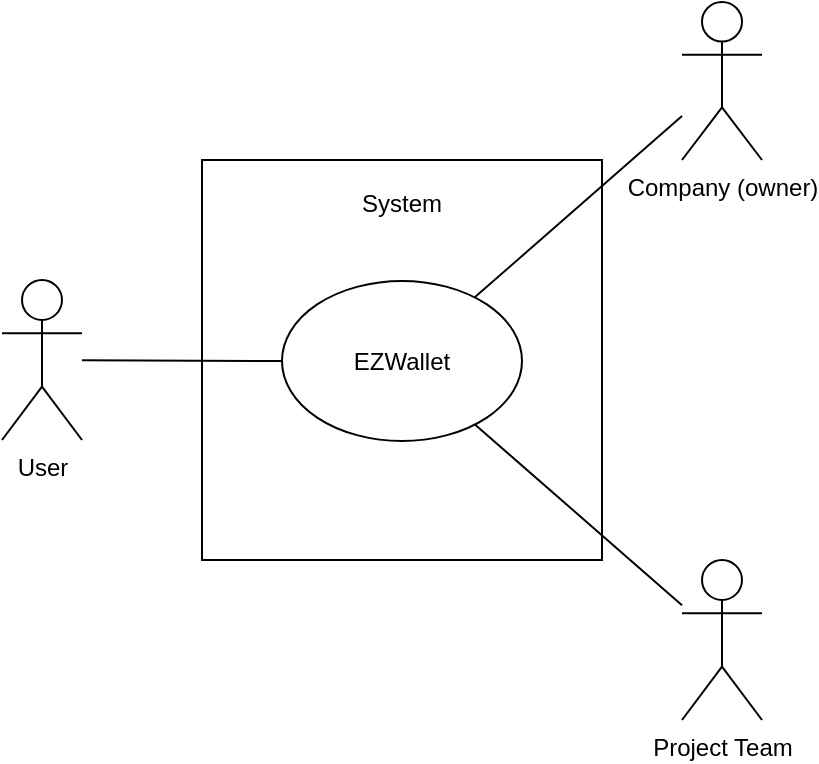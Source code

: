 <mxfile version="21.2.1" type="device">
  <diagram name="Page-1" id="JkOY-Y6atQ1Dks83tEjW">
    <mxGraphModel dx="1434" dy="836" grid="1" gridSize="10" guides="1" tooltips="1" connect="1" arrows="1" fold="1" page="1" pageScale="1" pageWidth="850" pageHeight="1100" math="0" shadow="0">
      <root>
        <mxCell id="0" />
        <mxCell id="1" parent="0" />
        <mxCell id="MQnFgObsQuoQ8b0RTGbP-24" value="" style="rounded=0;whiteSpace=wrap;html=1;" parent="1" vertex="1">
          <mxGeometry x="360" y="360" width="200" height="200" as="geometry" />
        </mxCell>
        <mxCell id="MQnFgObsQuoQ8b0RTGbP-5" value="EZWallet" style="ellipse;whiteSpace=wrap;html=1;" parent="1" vertex="1">
          <mxGeometry x="400" y="420.5" width="120" height="80" as="geometry" />
        </mxCell>
        <mxCell id="MQnFgObsQuoQ8b0RTGbP-8" value="User" style="shape=umlActor;verticalLabelPosition=bottom;verticalAlign=top;html=1;outlineConnect=0;" parent="1" vertex="1">
          <mxGeometry x="260" y="420" width="40" height="80" as="geometry" />
        </mxCell>
        <mxCell id="MQnFgObsQuoQ8b0RTGbP-13" value="Project Team" style="shape=umlActor;verticalLabelPosition=bottom;verticalAlign=top;html=1;outlineConnect=0;" parent="1" vertex="1">
          <mxGeometry x="600" y="560" width="40" height="80" as="geometry" />
        </mxCell>
        <mxCell id="MQnFgObsQuoQ8b0RTGbP-15" value="Company (owner)" style="shape=umlActor;verticalLabelPosition=bottom;verticalAlign=top;html=1;outlineConnect=0;" parent="1" vertex="1">
          <mxGeometry x="600" y="281" width="40" height="79" as="geometry" />
        </mxCell>
        <mxCell id="MQnFgObsQuoQ8b0RTGbP-25" value="System" style="text;html=1;strokeColor=none;fillColor=none;align=center;verticalAlign=middle;whiteSpace=wrap;rounded=0;" parent="1" vertex="1">
          <mxGeometry x="420" y="361" width="80" height="41" as="geometry" />
        </mxCell>
        <mxCell id="MQnFgObsQuoQ8b0RTGbP-28" value="" style="endArrow=none;html=1;rounded=0;exitX=0;exitY=0.5;exitDx=0;exitDy=0;" parent="1" source="MQnFgObsQuoQ8b0RTGbP-5" target="MQnFgObsQuoQ8b0RTGbP-8" edge="1">
          <mxGeometry width="50" height="50" relative="1" as="geometry">
            <mxPoint x="220" y="370" as="sourcePoint" />
            <mxPoint x="360" y="320" as="targetPoint" />
          </mxGeometry>
        </mxCell>
        <mxCell id="MQnFgObsQuoQ8b0RTGbP-30" value="" style="endArrow=none;html=1;rounded=0;" parent="1" source="MQnFgObsQuoQ8b0RTGbP-5" target="MQnFgObsQuoQ8b0RTGbP-15" edge="1">
          <mxGeometry width="50" height="50" relative="1" as="geometry">
            <mxPoint x="550" y="360" as="sourcePoint" />
            <mxPoint x="580" y="280" as="targetPoint" />
          </mxGeometry>
        </mxCell>
        <mxCell id="MQnFgObsQuoQ8b0RTGbP-31" value="" style="endArrow=none;html=1;rounded=0;" parent="1" source="MQnFgObsQuoQ8b0RTGbP-5" target="MQnFgObsQuoQ8b0RTGbP-13" edge="1">
          <mxGeometry width="50" height="50" relative="1" as="geometry">
            <mxPoint x="460" y="720" as="sourcePoint" />
            <mxPoint x="560" y="600" as="targetPoint" />
          </mxGeometry>
        </mxCell>
      </root>
    </mxGraphModel>
  </diagram>
</mxfile>
